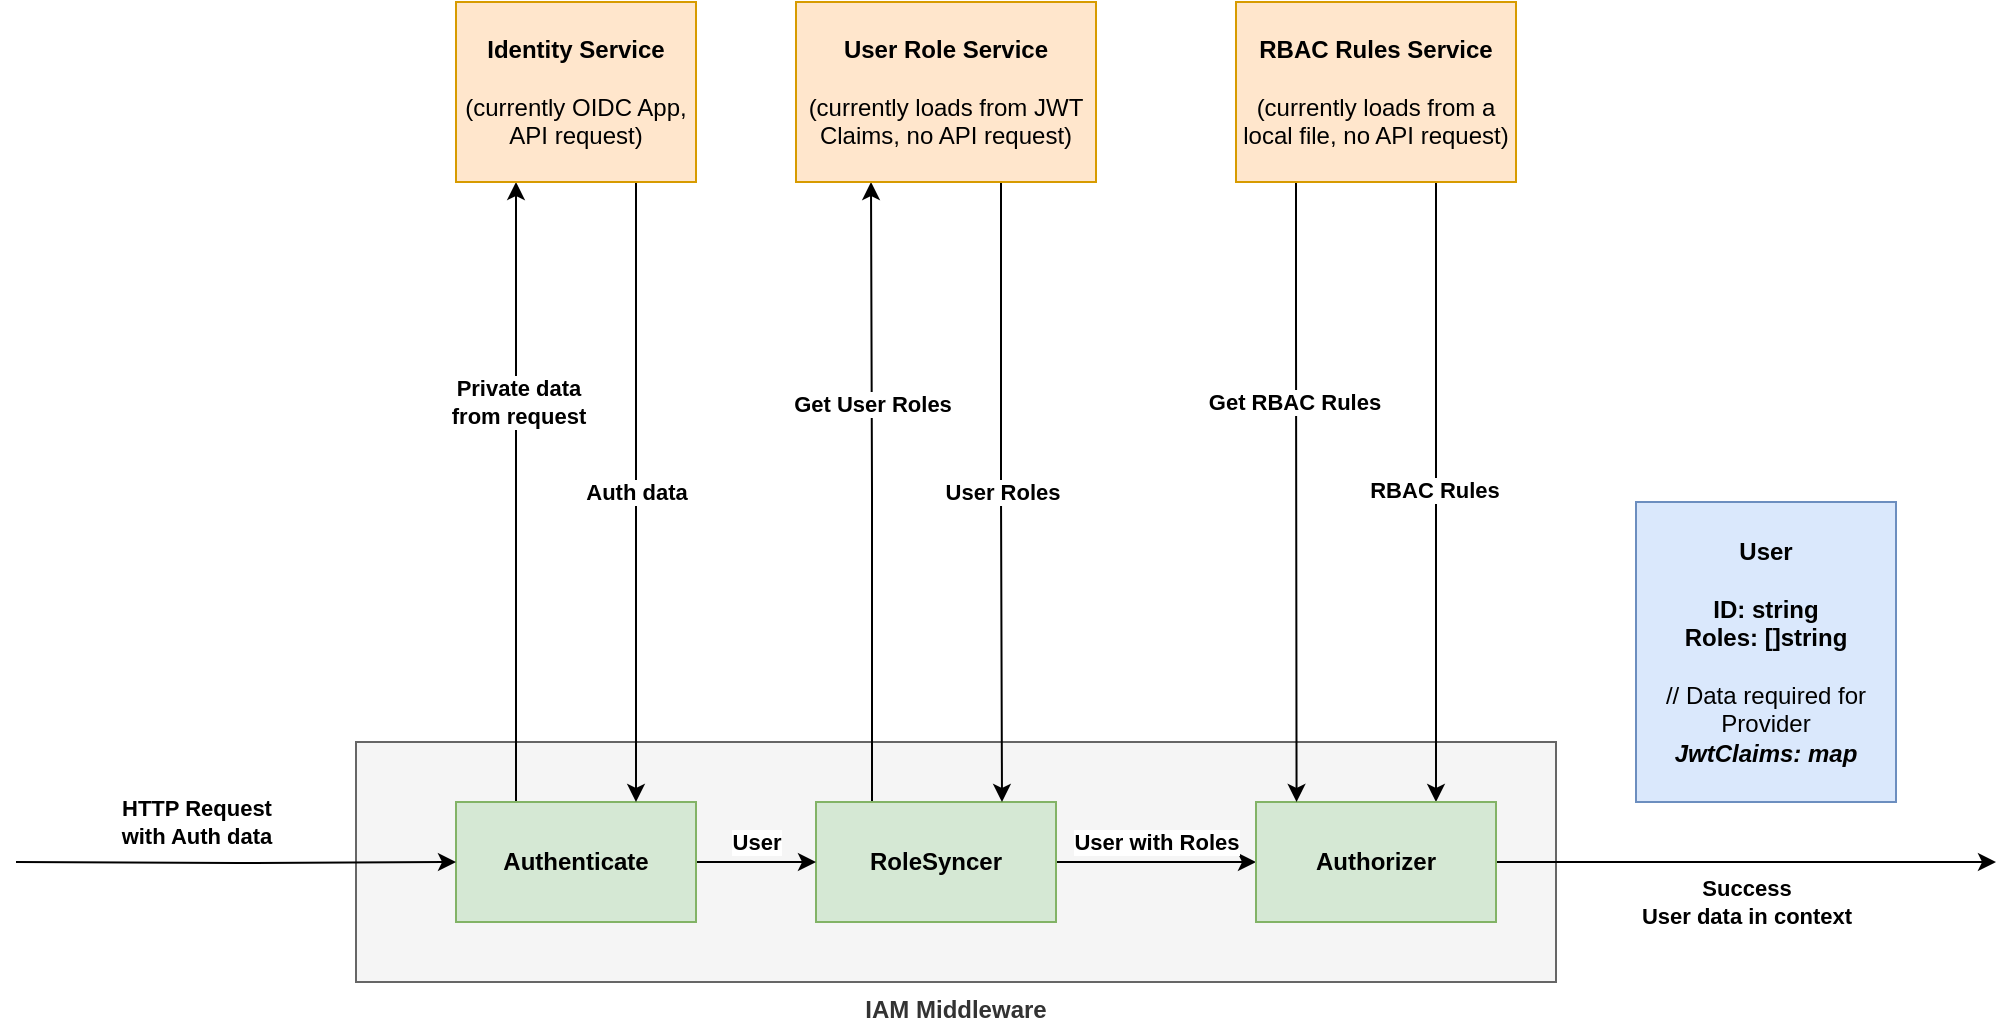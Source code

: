 <mxfile version="21.6.5" type="device">
  <diagram name="Page-1" id="c9W7KOg-M-beLT-AJUMb">
    <mxGraphModel dx="1364" dy="1879" grid="1" gridSize="10" guides="1" tooltips="1" connect="1" arrows="1" fold="1" page="1" pageScale="1" pageWidth="827" pageHeight="1169" math="0" shadow="0">
      <root>
        <mxCell id="0" />
        <mxCell id="1" parent="0" />
        <mxCell id="IHA8q58xtEllfW4r6Q1t-5" value="IAM Middleware" style="rounded=0;whiteSpace=wrap;html=1;fillColor=#f5f5f5;fontColor=#333333;strokeColor=#666666;labelPosition=center;verticalLabelPosition=bottom;align=center;verticalAlign=top;horizontal=1;fontStyle=1" vertex="1" parent="1">
          <mxGeometry x="220" y="360" width="600" height="120" as="geometry" />
        </mxCell>
        <mxCell id="IHA8q58xtEllfW4r6Q1t-18" value="User with Roles" style="edgeStyle=orthogonalEdgeStyle;rounded=0;orthogonalLoop=1;jettySize=auto;html=1;entryX=0;entryY=0.5;entryDx=0;entryDy=0;fontStyle=1" edge="1" parent="1" source="IHA8q58xtEllfW4r6Q1t-6" target="IHA8q58xtEllfW4r6Q1t-7">
          <mxGeometry y="10" relative="1" as="geometry">
            <mxPoint as="offset" />
          </mxGeometry>
        </mxCell>
        <mxCell id="IHA8q58xtEllfW4r6Q1t-24" value="Get User Roles" style="edgeStyle=orthogonalEdgeStyle;rounded=0;orthogonalLoop=1;jettySize=auto;html=1;exitX=0.25;exitY=0;exitDx=0;exitDy=0;entryX=0.25;entryY=1;entryDx=0;entryDy=0;fontStyle=1" edge="1" parent="1" source="IHA8q58xtEllfW4r6Q1t-6" target="IHA8q58xtEllfW4r6Q1t-25">
          <mxGeometry x="0.29" relative="1" as="geometry">
            <mxPoint x="510" y="160.0" as="targetPoint" />
            <Array as="points">
              <mxPoint x="478" y="390" />
              <mxPoint x="478" y="235" />
            </Array>
            <mxPoint as="offset" />
          </mxGeometry>
        </mxCell>
        <mxCell id="IHA8q58xtEllfW4r6Q1t-6" value="RoleSyncer" style="rounded=0;whiteSpace=wrap;html=1;fillColor=#d5e8d4;strokeColor=#82b366;fontStyle=1" vertex="1" parent="1">
          <mxGeometry x="450" y="390" width="120" height="60" as="geometry" />
        </mxCell>
        <mxCell id="IHA8q58xtEllfW4r6Q1t-19" value="Success&lt;br&gt;User data in context" style="edgeStyle=orthogonalEdgeStyle;rounded=0;orthogonalLoop=1;jettySize=auto;html=1;fontStyle=1" edge="1" parent="1" source="IHA8q58xtEllfW4r6Q1t-7">
          <mxGeometry x="0.002" y="-20" relative="1" as="geometry">
            <mxPoint x="1040" y="420" as="targetPoint" />
            <mxPoint as="offset" />
          </mxGeometry>
        </mxCell>
        <mxCell id="IHA8q58xtEllfW4r6Q1t-22" style="edgeStyle=orthogonalEdgeStyle;rounded=0;orthogonalLoop=1;jettySize=auto;html=1;exitX=0.5;exitY=1;exitDx=0;exitDy=0;" edge="1" parent="1">
          <mxGeometry relative="1" as="geometry">
            <mxPoint x="760" y="80" as="sourcePoint" />
            <mxPoint x="760" y="390" as="targetPoint" />
            <Array as="points">
              <mxPoint x="760" y="160" />
              <mxPoint x="760" y="160" />
            </Array>
          </mxGeometry>
        </mxCell>
        <mxCell id="IHA8q58xtEllfW4r6Q1t-23" value="RBAC Rules" style="edgeLabel;html=1;align=center;verticalAlign=middle;resizable=0;points=[];fontStyle=1" vertex="1" connectable="0" parent="IHA8q58xtEllfW4r6Q1t-22">
          <mxGeometry x="-0.01" y="-1" relative="1" as="geometry">
            <mxPoint as="offset" />
          </mxGeometry>
        </mxCell>
        <mxCell id="IHA8q58xtEllfW4r6Q1t-7" value="Authorizer" style="rounded=0;whiteSpace=wrap;html=1;fillColor=#d5e8d4;strokeColor=#82b366;fontStyle=1" vertex="1" parent="1">
          <mxGeometry x="670" y="390" width="120" height="60" as="geometry" />
        </mxCell>
        <mxCell id="IHA8q58xtEllfW4r6Q1t-8" value="&lt;b style=&quot;border-color: var(--border-color);&quot;&gt;User&lt;/b&gt;&lt;br style=&quot;border-color: var(--border-color);&quot;&gt;&lt;br style=&quot;border-color: var(--border-color);&quot;&gt;&lt;b&gt;ID: string&lt;br style=&quot;border-color: var(--border-color);&quot;&gt;Roles: []string&lt;/b&gt;&lt;br style=&quot;border-color: var(--border-color);&quot;&gt;&lt;br style=&quot;border-color: var(--border-color);&quot;&gt;// Data required for Provider&lt;br style=&quot;border-color: var(--border-color);&quot;&gt;&lt;i&gt;&lt;b&gt;JwtClaims: map&lt;/b&gt;&lt;/i&gt;" style="rounded=0;whiteSpace=wrap;html=1;fillColor=#dae8fc;strokeColor=#6c8ebf;" vertex="1" parent="1">
          <mxGeometry x="860" y="240" width="130" height="150" as="geometry" />
        </mxCell>
        <mxCell id="IHA8q58xtEllfW4r6Q1t-11" style="edgeStyle=orthogonalEdgeStyle;rounded=0;orthogonalLoop=1;jettySize=auto;html=1;" edge="1" parent="1">
          <mxGeometry relative="1" as="geometry">
            <mxPoint x="300.0" y="80" as="targetPoint" />
            <mxPoint x="300.0" y="390" as="sourcePoint" />
          </mxGeometry>
        </mxCell>
        <mxCell id="IHA8q58xtEllfW4r6Q1t-14" value="Private data &lt;br&gt;from request" style="edgeLabel;html=1;align=center;verticalAlign=middle;resizable=0;points=[];fontStyle=1" vertex="1" connectable="0" parent="IHA8q58xtEllfW4r6Q1t-11">
          <mxGeometry x="0.29" y="-1" relative="1" as="geometry">
            <mxPoint as="offset" />
          </mxGeometry>
        </mxCell>
        <mxCell id="IHA8q58xtEllfW4r6Q1t-16" style="edgeStyle=orthogonalEdgeStyle;rounded=0;orthogonalLoop=1;jettySize=auto;html=1;entryX=0;entryY=0.5;entryDx=0;entryDy=0;" edge="1" parent="1" source="IHA8q58xtEllfW4r6Q1t-10" target="IHA8q58xtEllfW4r6Q1t-6">
          <mxGeometry relative="1" as="geometry" />
        </mxCell>
        <mxCell id="IHA8q58xtEllfW4r6Q1t-17" value="User" style="edgeLabel;html=1;align=center;verticalAlign=middle;resizable=0;points=[];fontStyle=1" vertex="1" connectable="0" parent="IHA8q58xtEllfW4r6Q1t-16">
          <mxGeometry x="-0.114" relative="1" as="geometry">
            <mxPoint x="3" y="-10" as="offset" />
          </mxGeometry>
        </mxCell>
        <mxCell id="IHA8q58xtEllfW4r6Q1t-10" value="Authenticate" style="rounded=0;whiteSpace=wrap;html=1;fillColor=#d5e8d4;strokeColor=#82b366;fontStyle=1" vertex="1" parent="1">
          <mxGeometry x="270" y="390" width="120" height="60" as="geometry" />
        </mxCell>
        <mxCell id="IHA8q58xtEllfW4r6Q1t-13" value="Auth data" style="edgeStyle=orthogonalEdgeStyle;rounded=0;orthogonalLoop=1;jettySize=auto;html=1;entryX=0.75;entryY=0;entryDx=0;entryDy=0;exitX=0.75;exitY=1;exitDx=0;exitDy=0;fontStyle=1" edge="1" parent="1" source="IHA8q58xtEllfW4r6Q1t-12">
          <mxGeometry relative="1" as="geometry">
            <mxPoint x="350.0" y="80" as="sourcePoint" />
            <mxPoint x="360.0" y="390" as="targetPoint" />
            <Array as="points">
              <mxPoint x="360" y="220" />
              <mxPoint x="360" y="220" />
            </Array>
          </mxGeometry>
        </mxCell>
        <mxCell id="IHA8q58xtEllfW4r6Q1t-12" value="&lt;b&gt;Identity Service&lt;/b&gt;&lt;br&gt;&lt;br&gt;(currently OIDC App, API request)" style="rounded=0;whiteSpace=wrap;html=1;fillColor=#ffe6cc;strokeColor=#d79b00;" vertex="1" parent="1">
          <mxGeometry x="270" y="-10" width="120" height="90" as="geometry" />
        </mxCell>
        <mxCell id="IHA8q58xtEllfW4r6Q1t-28" style="edgeStyle=orthogonalEdgeStyle;rounded=0;orthogonalLoop=1;jettySize=auto;html=1;entryX=0.319;entryY=0;entryDx=0;entryDy=0;entryPerimeter=0;" edge="1" parent="1">
          <mxGeometry relative="1" as="geometry">
            <mxPoint x="690.0" y="80" as="sourcePoint" />
            <mxPoint x="690.28" y="390" as="targetPoint" />
            <Array as="points">
              <mxPoint x="690" y="150" />
              <mxPoint x="690" y="150" />
            </Array>
          </mxGeometry>
        </mxCell>
        <mxCell id="IHA8q58xtEllfW4r6Q1t-29" value="Get RBAC Rules" style="edgeLabel;html=1;align=center;verticalAlign=middle;resizable=0;points=[];fontStyle=1" vertex="1" connectable="0" parent="IHA8q58xtEllfW4r6Q1t-28">
          <mxGeometry x="-0.142" y="-1" relative="1" as="geometry">
            <mxPoint y="-23" as="offset" />
          </mxGeometry>
        </mxCell>
        <mxCell id="IHA8q58xtEllfW4r6Q1t-21" value="&lt;b&gt;RBAC Rules Service&lt;/b&gt;&lt;br&gt;&lt;br&gt;(currently loads from a local file, no API request)" style="rounded=0;whiteSpace=wrap;html=1;fillColor=#ffe6cc;strokeColor=#d79b00;" vertex="1" parent="1">
          <mxGeometry x="660" y="-10" width="140" height="90" as="geometry" />
        </mxCell>
        <mxCell id="IHA8q58xtEllfW4r6Q1t-26" value="User Roles" style="edgeStyle=orthogonalEdgeStyle;rounded=0;orthogonalLoop=1;jettySize=auto;html=1;exitX=0.75;exitY=1;exitDx=0;exitDy=0;fontStyle=1" edge="1" parent="1">
          <mxGeometry relative="1" as="geometry">
            <mxPoint x="542.5" y="79.96" as="sourcePoint" />
            <mxPoint x="543" y="390" as="targetPoint" />
            <Array as="points">
              <mxPoint x="543" y="235" />
              <mxPoint x="543" y="390" />
            </Array>
          </mxGeometry>
        </mxCell>
        <mxCell id="IHA8q58xtEllfW4r6Q1t-25" value="&lt;b&gt;User Role Service&lt;/b&gt;&lt;br&gt;&lt;br&gt;(currently loads from JWT Claims, no API request)" style="rounded=0;whiteSpace=wrap;html=1;fillColor=#ffe6cc;strokeColor=#d79b00;" vertex="1" parent="1">
          <mxGeometry x="440" y="-10" width="150" height="90" as="geometry" />
        </mxCell>
        <mxCell id="IHA8q58xtEllfW4r6Q1t-9" value="HTTP Request&lt;br&gt;with Auth data" style="edgeStyle=orthogonalEdgeStyle;rounded=0;orthogonalLoop=1;jettySize=auto;html=1;fontStyle=1;entryX=0;entryY=0.5;entryDx=0;entryDy=0;" edge="1" parent="1" target="IHA8q58xtEllfW4r6Q1t-10">
          <mxGeometry x="-0.184" y="20" relative="1" as="geometry">
            <mxPoint x="50" y="420" as="sourcePoint" />
            <Array as="points" />
            <mxPoint as="offset" />
          </mxGeometry>
        </mxCell>
      </root>
    </mxGraphModel>
  </diagram>
</mxfile>
